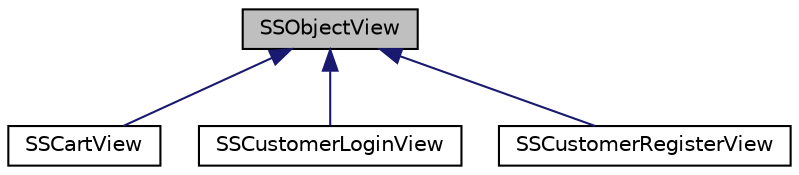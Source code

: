 digraph "SSObjectView"
{
  edge [fontname="Helvetica",fontsize="10",labelfontname="Helvetica",labelfontsize="10"];
  node [fontname="Helvetica",fontsize="10",shape=record];
  Node1 [label="SSObjectView",height=0.2,width=0.4,color="black", fillcolor="grey75", style="filled", fontcolor="black"];
  Node1 -> Node2 [dir="back",color="midnightblue",fontsize="10",style="solid",fontname="Helvetica"];
  Node2 [label="SSCartView",height=0.2,width=0.4,color="black", fillcolor="white", style="filled",URL="$class_s_s_cart_view.html"];
  Node1 -> Node3 [dir="back",color="midnightblue",fontsize="10",style="solid",fontname="Helvetica"];
  Node3 [label="SSCustomerLoginView",height=0.2,width=0.4,color="black", fillcolor="white", style="filled",URL="$class_s_s_customer_login_view.html"];
  Node1 -> Node4 [dir="back",color="midnightblue",fontsize="10",style="solid",fontname="Helvetica"];
  Node4 [label="SSCustomerRegisterView",height=0.2,width=0.4,color="black", fillcolor="white", style="filled",URL="$class_s_s_customer_register_view.html"];
}
